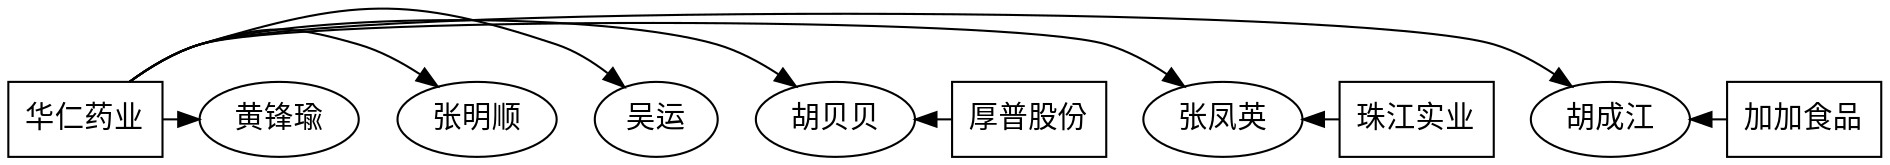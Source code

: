 // 300110
digraph {
	300110 [label="华仁药业" shape=box]
	600684 [label="珠江实业" shape=box]
	002650 [label="加加食品" shape=box]
	300471 [label="厚普股份" shape=box]
	66660 [label="黄锋瑜"]
	300110 -> 66660 [constraint=false]
	50159 [label="张明顺"]
	300110 -> 50159 [constraint=false]
	66998 [label="吴运"]
	300110 -> 66998 [constraint=false]
	55399 [label="胡贝贝"]
	300110 -> 55399 [constraint=false]
	38231 [label="张凤英"]
	300110 -> 38231 [constraint=false]
	60933 [label="胡成江"]
	300110 -> 60933 [constraint=false]
	38231 [label="张凤英"]
	600684 -> 38231 [constraint=false]
	60933 [label="胡成江"]
	002650 -> 60933 [constraint=false]
	55399 [label="胡贝贝"]
	300471 -> 55399 [constraint=false]
}
